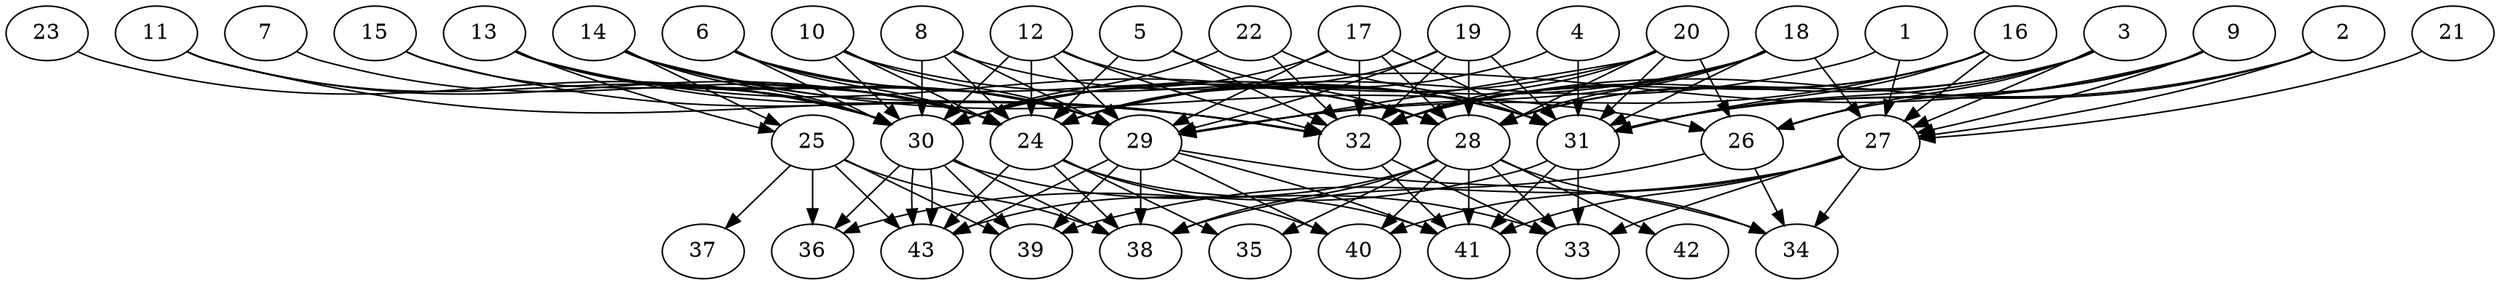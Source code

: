 // DAG (tier=3-complex, mode=compute, n=43, ccr=0.455, fat=0.849, density=0.615, regular=0.260, jump=0.209, mindata=1048576, maxdata=16777216)
// DAG automatically generated by daggen at Sun Aug 24 16:33:34 2025
// /home/ermia/Project/Environments/daggen/bin/daggen --dot --ccr 0.455 --fat 0.849 --regular 0.260 --density 0.615 --jump 0.209 --mindata 1048576 --maxdata 16777216 -n 43 
digraph G {
  1 [size="278844386551267328000", alpha="0.12", expect_size="139422193275633664000"]
  1 -> 24 [size ="341453255475200"]
  1 -> 27 [size ="341453255475200"]
  2 [size="91590406088050081792", alpha="0.03", expect_size="45795203044025040896"]
  2 -> 27 [size ="162551123935232"]
  2 -> 31 [size ="162551123935232"]
  2 -> 32 [size ="162551123935232"]
  3 [size="11185512985397884", alpha="0.07", expect_size="5592756492698942"]
  3 -> 26 [size ="814544876208128"]
  3 -> 27 [size ="814544876208128"]
  3 -> 28 [size ="814544876208128"]
  3 -> 31 [size ="814544876208128"]
  3 -> 32 [size ="814544876208128"]
  4 [size="11464786744922640", alpha="0.11", expect_size="5732393372461320"]
  4 -> 24 [size ="202233400524800"]
  4 -> 31 [size ="202233400524800"]
  5 [size="2986682107571388416", alpha="0.14", expect_size="1493341053785694208"]
  5 -> 24 [size ="1107272105197568"]
  5 -> 28 [size ="1107272105197568"]
  5 -> 32 [size ="1107272105197568"]
  6 [size="111977937704407007232", alpha="0.06", expect_size="55988968852203503616"]
  6 -> 24 [size ="185856732168192"]
  6 -> 28 [size ="185856732168192"]
  6 -> 29 [size ="185856732168192"]
  6 -> 30 [size ="185856732168192"]
  7 [size="2240734909706887233536", alpha="0.07", expect_size="1120367454853443616768"]
  7 -> 24 [size ="1369883518435328"]
  8 [size="1950467467635552256", alpha="0.18", expect_size="975233733817776128"]
  8 -> 24 [size ="736336583589888"]
  8 -> 29 [size ="736336583589888"]
  8 -> 30 [size ="736336583589888"]
  8 -> 31 [size ="736336583589888"]
  9 [size="3005229777409943040", alpha="0.19", expect_size="1502614888704971520"]
  9 -> 24 [size ="1252247409262592"]
  9 -> 26 [size ="1252247409262592"]
  9 -> 27 [size ="1252247409262592"]
  9 -> 31 [size ="1252247409262592"]
  10 [size="1572447018822280413184", alpha="0.05", expect_size="786223509411140206592"]
  10 -> 24 [size ="1081784284479488"]
  10 -> 29 [size ="1081784284479488"]
  10 -> 30 [size ="1081784284479488"]
  10 -> 31 [size ="1081784284479488"]
  11 [size="1447980459065483", alpha="0.06", expect_size="723990229532741"]
  11 -> 24 [size ="37737335881728"]
  11 -> 30 [size ="37737335881728"]
  11 -> 32 [size ="37737335881728"]
  12 [size="24142199158421368", alpha="0.02", expect_size="12071099579210684"]
  12 -> 24 [size ="453050271531008"]
  12 -> 29 [size ="453050271531008"]
  12 -> 30 [size ="453050271531008"]
  12 -> 31 [size ="453050271531008"]
  12 -> 32 [size ="453050271531008"]
  13 [size="1693397096759033856000", alpha="0.19", expect_size="846698548379516928000"]
  13 -> 24 [size ="1136569142476800"]
  13 -> 25 [size ="1136569142476800"]
  13 -> 28 [size ="1136569142476800"]
  13 -> 29 [size ="1136569142476800"]
  13 -> 30 [size ="1136569142476800"]
  13 -> 32 [size ="1136569142476800"]
  14 [size="5370057116787825", alpha="0.03", expect_size="2685028558393912"]
  14 -> 24 [size ="402862060339200"]
  14 -> 25 [size ="402862060339200"]
  14 -> 26 [size ="402862060339200"]
  14 -> 29 [size ="402862060339200"]
  14 -> 30 [size ="402862060339200"]
  14 -> 32 [size ="402862060339200"]
  15 [size="35413936823893820", alpha="0.14", expect_size="17706968411946910"]
  15 -> 30 [size ="100192997081088"]
  15 -> 32 [size ="100192997081088"]
  16 [size="2346354706359199232", alpha="0.12", expect_size="1173177353179599616"]
  16 -> 27 [size ="1770035513131008"]
  16 -> 28 [size ="1770035513131008"]
  16 -> 29 [size ="1770035513131008"]
  16 -> 31 [size ="1770035513131008"]
  16 -> 32 [size ="1770035513131008"]
  17 [size="36129426684567432", alpha="0.16", expect_size="18064713342283716"]
  17 -> 28 [size ="68855581900800"]
  17 -> 29 [size ="68855581900800"]
  17 -> 30 [size ="68855581900800"]
  17 -> 31 [size ="68855581900800"]
  17 -> 32 [size ="68855581900800"]
  18 [size="1091687505241068", alpha="0.02", expect_size="545843752620534"]
  18 -> 27 [size ="24357296406528"]
  18 -> 28 [size ="24357296406528"]
  18 -> 29 [size ="24357296406528"]
  18 -> 30 [size ="24357296406528"]
  18 -> 31 [size ="24357296406528"]
  18 -> 32 [size ="24357296406528"]
  19 [size="6013299009531110", alpha="0.12", expect_size="3006649504765555"]
  19 -> 24 [size ="140531405422592"]
  19 -> 28 [size ="140531405422592"]
  19 -> 29 [size ="140531405422592"]
  19 -> 31 [size ="140531405422592"]
  19 -> 32 [size ="140531405422592"]
  20 [size="476575731384213045248", alpha="0.02", expect_size="238287865692106522624"]
  20 -> 26 [size ="488102766313472"]
  20 -> 28 [size ="488102766313472"]
  20 -> 29 [size ="488102766313472"]
  20 -> 30 [size ="488102766313472"]
  20 -> 31 [size ="488102766313472"]
  20 -> 32 [size ="488102766313472"]
  21 [size="437678520402108608", alpha="0.14", expect_size="218839260201054304"]
  21 -> 27 [size ="278797274316800"]
  22 [size="19286938993682356", alpha="0.15", expect_size="9643469496841178"]
  22 -> 30 [size ="816033459863552"]
  22 -> 31 [size ="816033459863552"]
  22 -> 32 [size ="816033459863552"]
  23 [size="164053965726195646464", alpha="0.03", expect_size="82026982863097823232"]
  23 -> 30 [size ="239744034275328"]
  24 [size="508115744678551936", alpha="0.16", expect_size="254057872339275968"]
  24 -> 35 [size ="1122163855720448"]
  24 -> 38 [size ="1122163855720448"]
  24 -> 40 [size ="1122163855720448"]
  24 -> 41 [size ="1122163855720448"]
  24 -> 43 [size ="1122163855720448"]
  25 [size="64800406906531944", alpha="0.03", expect_size="32400203453265972"]
  25 -> 36 [size ="57890865938432"]
  25 -> 37 [size ="57890865938432"]
  25 -> 38 [size ="57890865938432"]
  25 -> 39 [size ="57890865938432"]
  25 -> 43 [size ="57890865938432"]
  26 [size="4572964696458513920", alpha="0.04", expect_size="2286482348229256960"]
  26 -> 34 [size ="2178464664780800"]
  26 -> 38 [size ="2178464664780800"]
  27 [size="447096382963607936", alpha="0.14", expect_size="223548191481803968"]
  27 -> 33 [size ="211312063807488"]
  27 -> 34 [size ="211312063807488"]
  27 -> 39 [size ="211312063807488"]
  27 -> 40 [size ="211312063807488"]
  27 -> 41 [size ="211312063807488"]
  28 [size="2971674196926529536", alpha="0.07", expect_size="1485837098463264768"]
  28 -> 33 [size ="16535758307328"]
  28 -> 34 [size ="16535758307328"]
  28 -> 35 [size ="16535758307328"]
  28 -> 38 [size ="16535758307328"]
  28 -> 40 [size ="16535758307328"]
  28 -> 41 [size ="16535758307328"]
  28 -> 42 [size ="16535758307328"]
  28 -> 43 [size ="16535758307328"]
  29 [size="121955388486947632", alpha="0.11", expect_size="60977694243473816"]
  29 -> 34 [size ="2164158892081152"]
  29 -> 38 [size ="2164158892081152"]
  29 -> 39 [size ="2164158892081152"]
  29 -> 40 [size ="2164158892081152"]
  29 -> 41 [size ="2164158892081152"]
  29 -> 43 [size ="2164158892081152"]
  30 [size="212739940136996416", alpha="0.08", expect_size="106369970068498208"]
  30 -> 33 [size ="86652609363968"]
  30 -> 36 [size ="86652609363968"]
  30 -> 38 [size ="86652609363968"]
  30 -> 39 [size ="86652609363968"]
  30 -> 43 [size ="86652609363968"]
  30 -> 43 [size ="86652609363968"]
  31 [size="75529904535002677248", alpha="0.18", expect_size="37764952267501338624"]
  31 -> 33 [size ="142945101545472"]
  31 -> 36 [size ="142945101545472"]
  31 -> 41 [size ="142945101545472"]
  32 [size="1743640866396067840", alpha="0.17", expect_size="871820433198033920"]
  32 -> 33 [size ="1329662315724800"]
  32 -> 41 [size ="1329662315724800"]
  33 [size="26802440066146476", alpha="0.13", expect_size="13401220033073238"]
  34 [size="2185465734153967104", alpha="0.04", expect_size="1092732867076983552"]
  35 [size="4494093005701736960", alpha="0.20", expect_size="2247046502850868480"]
  36 [size="32173938260190429184", alpha="0.02", expect_size="16086969130095214592"]
  37 [size="944348707862173712384", alpha="0.14", expect_size="472174353931086856192"]
  38 [size="473681898780133120", alpha="0.09", expect_size="236840949390066560"]
  39 [size="2479207210518656000", alpha="0.09", expect_size="1239603605259328000"]
  40 [size="8109552301057769472", alpha="0.15", expect_size="4054776150528884736"]
  41 [size="308527947053939072", alpha="0.05", expect_size="154263973526969536"]
  42 [size="800792158158551808", alpha="0.11", expect_size="400396079079275904"]
  43 [size="2163164598473853184", alpha="0.00", expect_size="1081582299236926592"]
}
